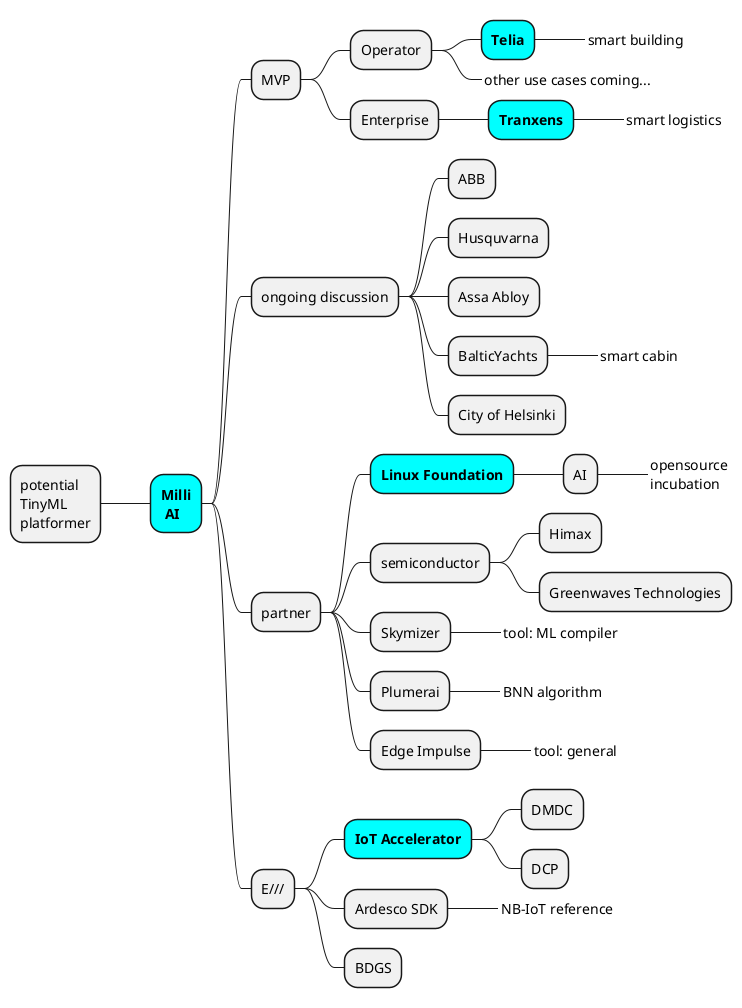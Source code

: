 @startmindmap
scale max 2048 width

* potential\nTinyML\nplatformer
**[#cyan] **Milli**\n **AI**
*** MVP
**** Operator
*****[#cyan] **Telia**
******_ smart building
*****_ other use cases coming...
**** Enterprise
*****[#cyan] **Tranxens**
******_ smart logistics
*** ongoing discussion
**** ABB
**** Husquvarna
**** Assa Abloy
**** BalticYachts
*****_ smart cabin
**** City of Helsinki
*** partner
****[#cyan] **Linux Foundation**
***** AI
******_ opensource\nincubation
**** semiconductor
***** Himax
***** Greenwaves Technologies
**** Skymizer
*****_ tool: ML compiler
**** Plumerai
*****_ BNN algorithm
**** Edge Impulse
*****_ tool: general
*** E///
****[#cyan] **IoT Accelerator**
***** DMDC
***** DCP
**** Ardesco SDK
*****_ NB-IoT reference
**** BDGS

@endmindmap


